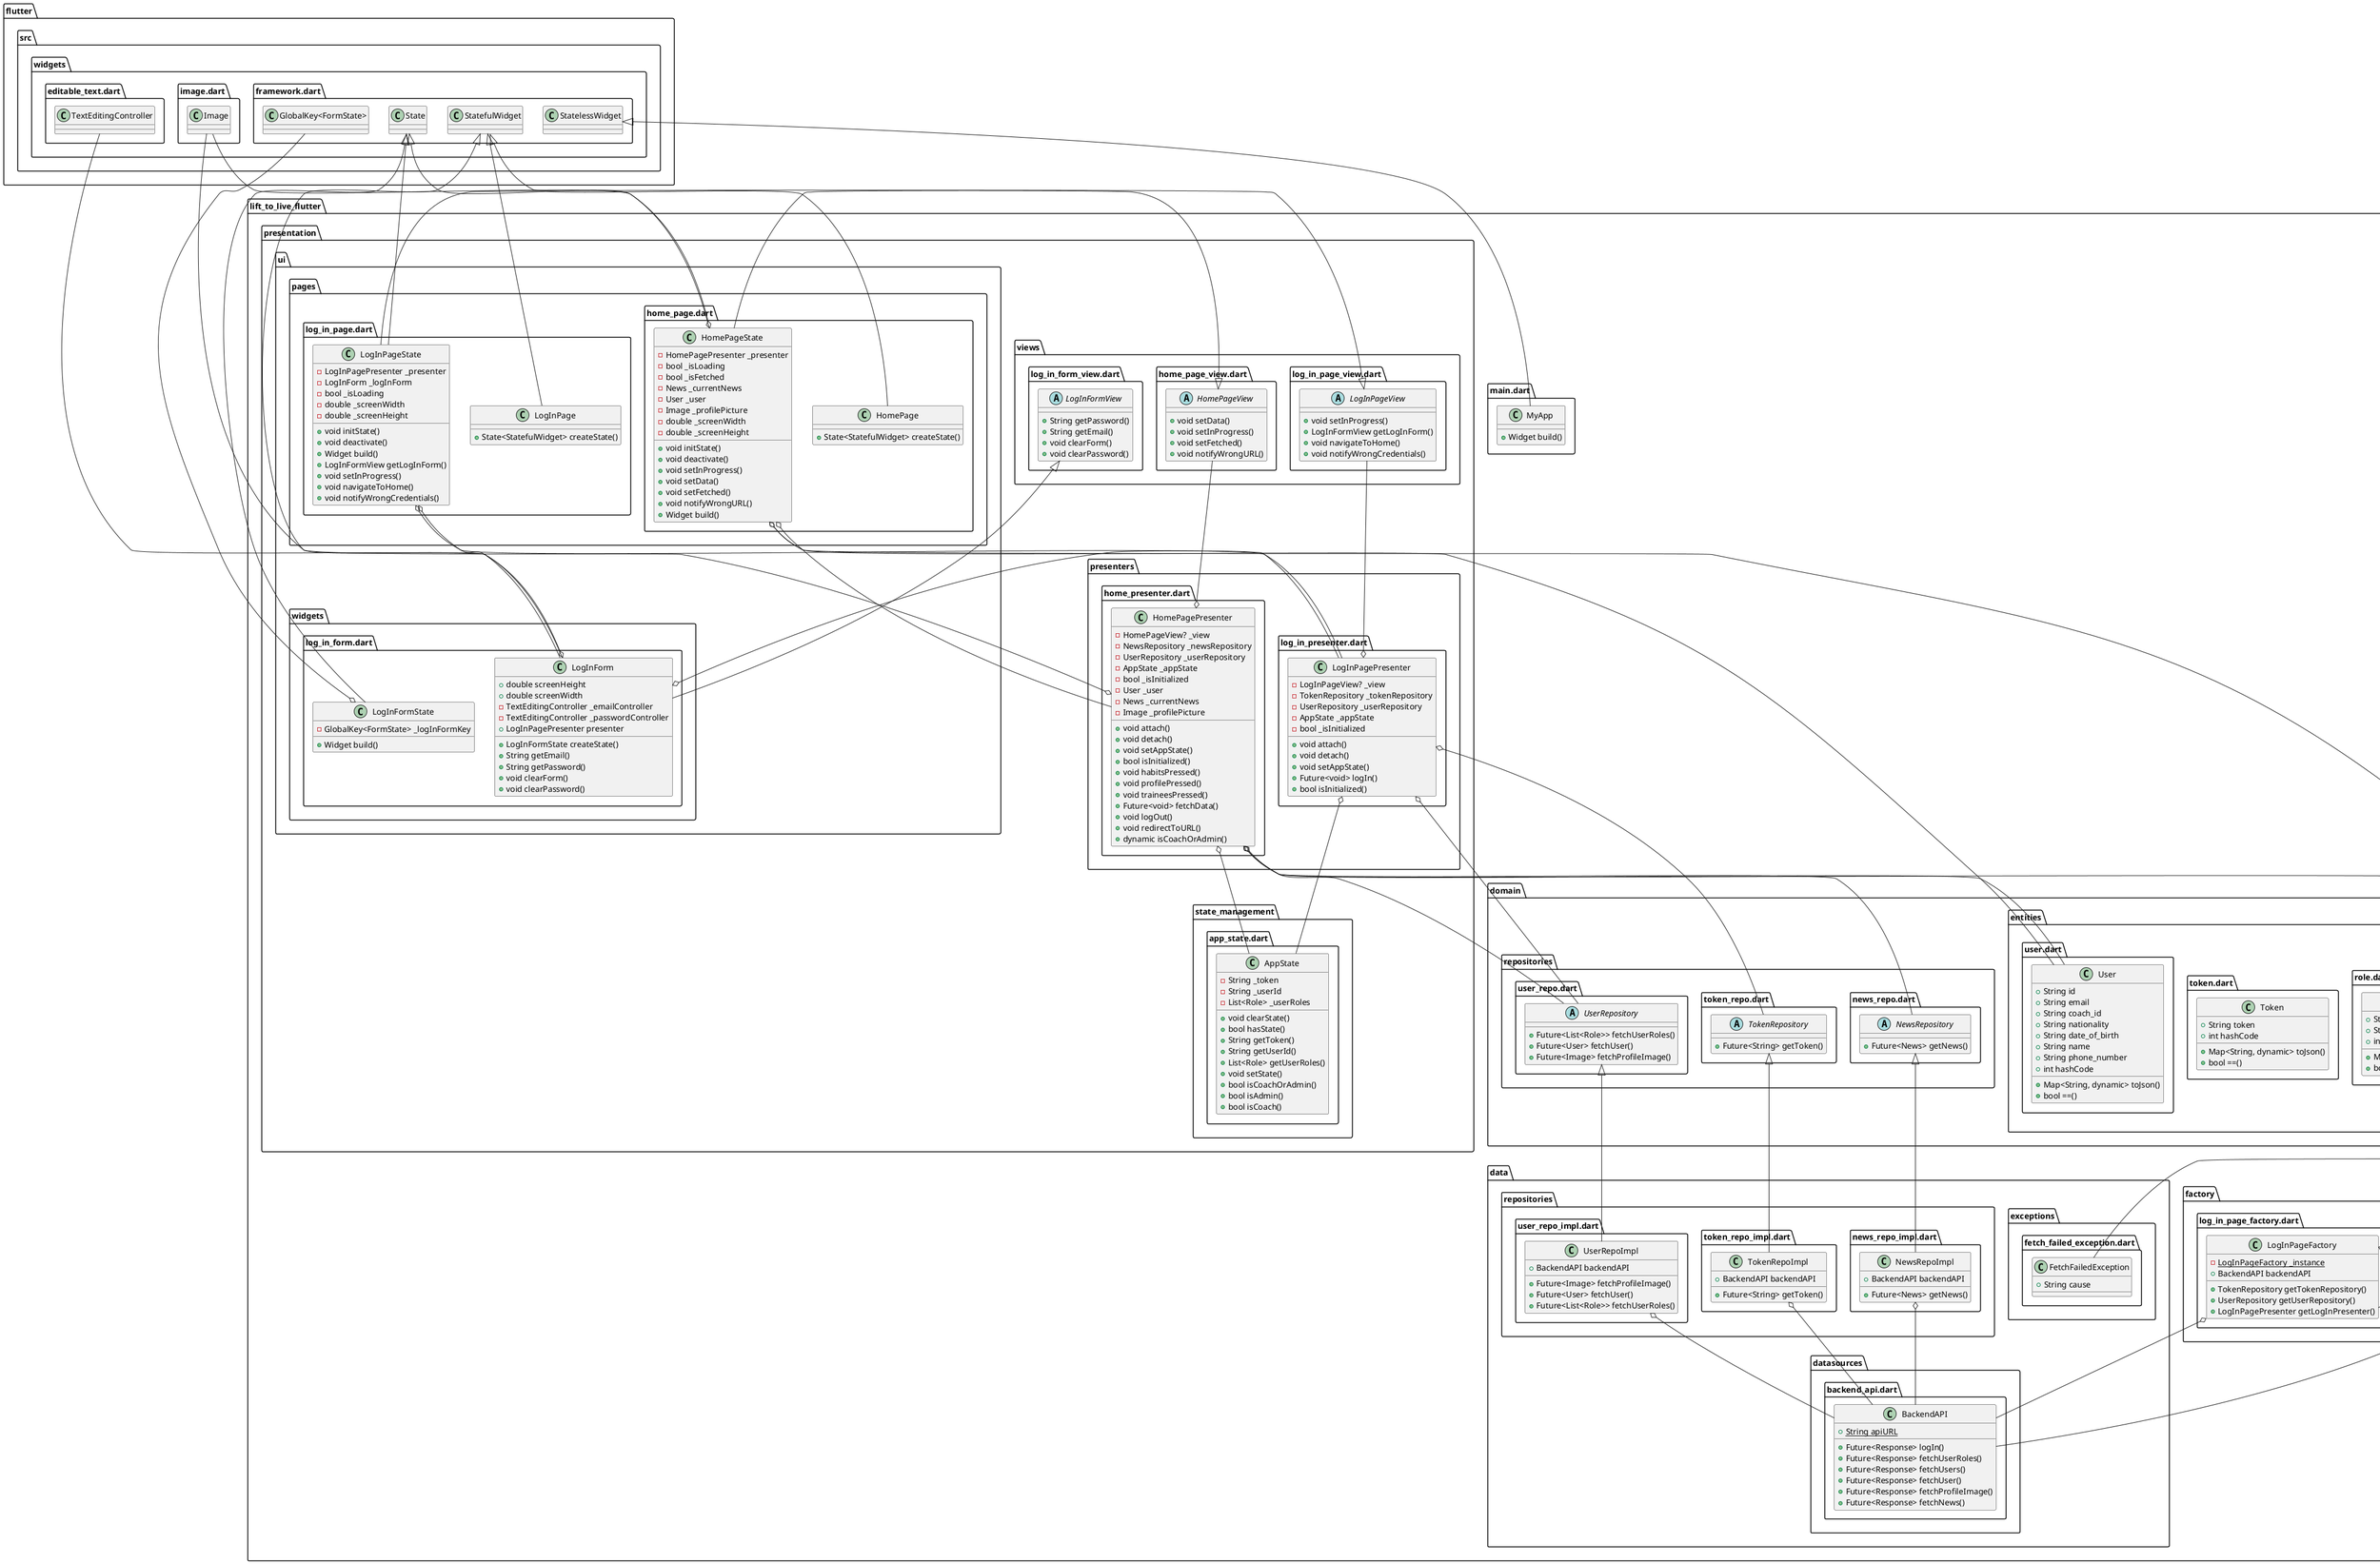 @startuml
set namespaceSeparator ::

class "lift_to_live_flutter::data::datasources::backend_api.dart::BackendAPI" {
  {static} +String apiURL
  +Future<Response> logIn()
  +Future<Response> fetchUserRoles()
  +Future<Response> fetchUsers()
  +Future<Response> fetchUser()
  +Future<Response> fetchProfileImage()
  +Future<Response> fetchNews()
}

class "lift_to_live_flutter::data::exceptions::fetch_failed_exception.dart::FetchFailedException" {
  +String cause
}

"dart::core::Exception" <|-- "lift_to_live_flutter::data::exceptions::fetch_failed_exception.dart::FetchFailedException"

class "lift_to_live_flutter::data::repositories::news_repo_impl.dart::NewsRepoImpl" {
  +BackendAPI backendAPI
  +Future<News> getNews()
}

"lift_to_live_flutter::data::repositories::news_repo_impl.dart::NewsRepoImpl" o-- "lift_to_live_flutter::data::datasources::backend_api.dart::BackendAPI"
"lift_to_live_flutter::domain::repositories::news_repo.dart::NewsRepository" <|-- "lift_to_live_flutter::data::repositories::news_repo_impl.dart::NewsRepoImpl"

class "lift_to_live_flutter::data::repositories::token_repo_impl.dart::TokenRepoImpl" {
  +BackendAPI backendAPI
  +Future<String> getToken()
}

"lift_to_live_flutter::data::repositories::token_repo_impl.dart::TokenRepoImpl" o-- "lift_to_live_flutter::data::datasources::backend_api.dart::BackendAPI"
"lift_to_live_flutter::domain::repositories::token_repo.dart::TokenRepository" <|-- "lift_to_live_flutter::data::repositories::token_repo_impl.dart::TokenRepoImpl"

class "lift_to_live_flutter::data::repositories::user_repo_impl.dart::UserRepoImpl" {
  +BackendAPI backendAPI
  +Future<Image> fetchProfileImage()
  +Future<User> fetchUser()
  +Future<List<Role>> fetchUserRoles()
}

"lift_to_live_flutter::data::repositories::user_repo_impl.dart::UserRepoImpl" o-- "lift_to_live_flutter::data::datasources::backend_api.dart::BackendAPI"
"lift_to_live_flutter::domain::repositories::user_repo.dart::UserRepository" <|-- "lift_to_live_flutter::data::repositories::user_repo_impl.dart::UserRepoImpl"

class "lift_to_live_flutter::domain::entities::article.dart::Article" {
  +String author
  +String title
  +String description
  +String url
  +String urlToImage
  +String content
  +int hashCode
  +Map<String, dynamic> toJson()
  +bool ==()
}

class "lift_to_live_flutter::domain::entities::habit.dart::Habit" {
  +int id
  +String date
  +String note
  +String userId
  +String coachId
  +bool isTemplate
  +List<HabitTask> habits
  +int hashCode
  +Map<String, dynamic> toJson()
  +Map<String, dynamic> toJsonNoID()
  +bool ==()
}

class "lift_to_live_flutter::domain::entities::habit_task.dart::HabitTask" {
  +String task
  +bool isCompleted
  +int hashCode
  +Map<String, dynamic> toJson()
  +bool ==()
}

class "lift_to_live_flutter::domain::entities::image.dart::MyImage" {
  +String userId
  +String type
  +String data
  +String date
  +int id
  +int hashCode
  +bool ==()
  +Map<String, dynamic> toJson()
  +String toString()
}

class "lift_to_live_flutter::domain::entities::news.dart::News" {
  +String status
  +int totalResults
  +List<Article> articles
  +int hashCode
  +Map<String, dynamic> toJson()
  +bool ==()
}

class "lift_to_live_flutter::domain::entities::role.dart::Role" {
  +String userId
  +String name
  +int hashCode
  +Map<String, dynamic> toJson()
  +bool ==()
}

class "lift_to_live_flutter::domain::entities::token.dart::Token" {
  +String token
  +int hashCode
  +Map<String, dynamic> toJson()
  +bool ==()
}

class "lift_to_live_flutter::domain::entities::user.dart::User" {
  +String id
  +String email
  +String coach_id
  +String nationality
  +String date_of_birth
  +String name
  +String phone_number
  +int hashCode
  +Map<String, dynamic> toJson()
  +bool ==()
}

abstract class "lift_to_live_flutter::domain::repositories::news_repo.dart::NewsRepository" {
  +Future<News> getNews()
}

abstract class "lift_to_live_flutter::domain::repositories::token_repo.dart::TokenRepository" {
  +Future<String> getToken()
}

abstract class "lift_to_live_flutter::domain::repositories::user_repo.dart::UserRepository" {
  +Future<List<Role>> fetchUserRoles()
  +Future<User> fetchUser()
  +Future<Image> fetchProfileImage()
}

class "lift_to_live_flutter::factory::home_page_factory.dart::HomePageFactory" {
  {static} -HomePageFactory _instance
  +BackendAPI backendAPI
  +NewsRepository getNewsRepository()
  +UserRepository getUserRepository()
  +HomePagePresenter getHomePresenter()
}

"lift_to_live_flutter::factory::home_page_factory.dart::HomePageFactory" o-- "lift_to_live_flutter::factory::home_page_factory.dart::HomePageFactory"
"lift_to_live_flutter::factory::home_page_factory.dart::HomePageFactory" o-- "lift_to_live_flutter::data::datasources::backend_api.dart::BackendAPI"

class "lift_to_live_flutter::factory::log_in_page_factory.dart::LogInPageFactory" {
  {static} -LogInPageFactory _instance
  +BackendAPI backendAPI
  +TokenRepository getTokenRepository()
  +UserRepository getUserRepository()
  +LogInPagePresenter getLogInPresenter()
}

"lift_to_live_flutter::factory::log_in_page_factory.dart::LogInPageFactory" o-- "lift_to_live_flutter::factory::log_in_page_factory.dart::LogInPageFactory"
"lift_to_live_flutter::factory::log_in_page_factory.dart::LogInPageFactory" o-- "lift_to_live_flutter::data::datasources::backend_api.dart::BackendAPI"

class "lift_to_live_flutter::helper.dart::Helper" {
  {static} +Color blueColor
  {static} +Color redColor
  {static} +DateFormat formatter
  {static} +String imageToBlob()
  {static} +void makeToast()
  {static} +void pushPageWithAnimation()
  {static} +void pushPage()
  {static} +void pushPageWithCallback()
  {static} +void replacePage()
}

"lift_to_live_flutter::helper.dart::Helper" o-- "dart::ui::Color"
"lift_to_live_flutter::helper.dart::Helper" o-- "intl::src::intl::date_format.dart::DateFormat"

class "lift_to_live_flutter::main.dart::MyApp" {
  +Widget build()
}

"flutter::src::widgets::framework.dart::StatelessWidget" <|-- "lift_to_live_flutter::main.dart::MyApp"

class "lift_to_live_flutter::presentation::presenters::home_presenter.dart::HomePagePresenter" {
  -HomePageView? _view
  -NewsRepository _newsRepository
  -UserRepository _userRepository
  -AppState _appState
  -bool _isInitialized
  -User _user
  -News _currentNews
  -Image _profilePicture
  +void attach()
  +void detach()
  +void setAppState()
  +bool isInitialized()
  +void habitsPressed()
  +void profilePressed()
  +void traineesPressed()
  +Future<void> fetchData()
  +void logOut()
  +void redirectToURL()
  +dynamic isCoachOrAdmin()
}

"lift_to_live_flutter::presentation::presenters::home_presenter.dart::HomePagePresenter" o-- "lift_to_live_flutter::presentation::views::home_page_view.dart::HomePageView"
"lift_to_live_flutter::presentation::presenters::home_presenter.dart::HomePagePresenter" o-- "lift_to_live_flutter::domain::repositories::news_repo.dart::NewsRepository"
"lift_to_live_flutter::presentation::presenters::home_presenter.dart::HomePagePresenter" o-- "lift_to_live_flutter::domain::repositories::user_repo.dart::UserRepository"
"lift_to_live_flutter::presentation::presenters::home_presenter.dart::HomePagePresenter" o-- "lift_to_live_flutter::presentation::state_management::app_state.dart::AppState"
"lift_to_live_flutter::presentation::presenters::home_presenter.dart::HomePagePresenter" o-- "lift_to_live_flutter::domain::entities::user.dart::User"
"lift_to_live_flutter::presentation::presenters::home_presenter.dart::HomePagePresenter" o-- "lift_to_live_flutter::domain::entities::news.dart::News"
"lift_to_live_flutter::presentation::presenters::home_presenter.dart::HomePagePresenter" o-- "flutter::src::widgets::image.dart::Image"

class "lift_to_live_flutter::presentation::presenters::log_in_presenter.dart::LogInPagePresenter" {
  -LogInPageView? _view
  -TokenRepository _tokenRepository
  -UserRepository _userRepository
  -AppState _appState
  -bool _isInitialized
  +void attach()
  +void detach()
  +void setAppState()
  +Future<void> logIn()
  +bool isInitialized()
}

"lift_to_live_flutter::presentation::presenters::log_in_presenter.dart::LogInPagePresenter" o-- "lift_to_live_flutter::presentation::views::log_in_page_view.dart::LogInPageView"
"lift_to_live_flutter::presentation::presenters::log_in_presenter.dart::LogInPagePresenter" o-- "lift_to_live_flutter::domain::repositories::token_repo.dart::TokenRepository"
"lift_to_live_flutter::presentation::presenters::log_in_presenter.dart::LogInPagePresenter" o-- "lift_to_live_flutter::domain::repositories::user_repo.dart::UserRepository"
"lift_to_live_flutter::presentation::presenters::log_in_presenter.dart::LogInPagePresenter" o-- "lift_to_live_flutter::presentation::state_management::app_state.dart::AppState"

class "lift_to_live_flutter::presentation::state_management::app_state.dart::AppState" {
  -String _token
  -String _userId
  -List<Role> _userRoles
  +void clearState()
  +bool hasState()
  +String getToken()
  +String getUserId()
  +List<Role> getUserRoles()
  +void setState()
  +bool isCoachOrAdmin()
  +bool isAdmin()
  +bool isCoach()
}

class "lift_to_live_flutter::presentation::ui::pages::home_page.dart::HomePage" {
  +State<StatefulWidget> createState()
}

"flutter::src::widgets::framework.dart::StatefulWidget" <|-- "lift_to_live_flutter::presentation::ui::pages::home_page.dart::HomePage"

class "lift_to_live_flutter::presentation::ui::pages::home_page.dart::HomePageState" {
  -HomePagePresenter _presenter
  -bool _isLoading
  -bool _isFetched
  -News _currentNews
  -User _user
  -Image _profilePicture
  -double _screenWidth
  -double _screenHeight
  +void initState()
  +void deactivate()
  +void setInProgress()
  +void setData()
  +void setFetched()
  +void notifyWrongURL()
  +Widget build()
}

"lift_to_live_flutter::presentation::ui::pages::home_page.dart::HomePageState" o-- "lift_to_live_flutter::presentation::presenters::home_presenter.dart::HomePagePresenter"
"lift_to_live_flutter::presentation::ui::pages::home_page.dart::HomePageState" o-- "lift_to_live_flutter::domain::entities::news.dart::News"
"lift_to_live_flutter::presentation::ui::pages::home_page.dart::HomePageState" o-- "lift_to_live_flutter::domain::entities::user.dart::User"
"lift_to_live_flutter::presentation::ui::pages::home_page.dart::HomePageState" o-- "flutter::src::widgets::image.dart::Image"
"flutter::src::widgets::framework.dart::State" <|-- "lift_to_live_flutter::presentation::ui::pages::home_page.dart::HomePageState"
"lift_to_live_flutter::presentation::views::home_page_view.dart::HomePageView" <|-- "lift_to_live_flutter::presentation::ui::pages::home_page.dart::HomePageState"

class "lift_to_live_flutter::presentation::ui::pages::log_in_page.dart::LogInPage" {
  +State<StatefulWidget> createState()
}

"flutter::src::widgets::framework.dart::StatefulWidget" <|-- "lift_to_live_flutter::presentation::ui::pages::log_in_page.dart::LogInPage"

class "lift_to_live_flutter::presentation::ui::pages::log_in_page.dart::LogInPageState" {
  -LogInPagePresenter _presenter
  -LogInForm _logInForm
  -bool _isLoading
  -double _screenWidth
  -double _screenHeight
  +void initState()
  +void deactivate()
  +Widget build()
  +LogInFormView getLogInForm()
  +void setInProgress()
  +void navigateToHome()
  +void notifyWrongCredentials()
}

"lift_to_live_flutter::presentation::ui::pages::log_in_page.dart::LogInPageState" o-- "lift_to_live_flutter::presentation::presenters::log_in_presenter.dart::LogInPagePresenter"
"lift_to_live_flutter::presentation::ui::pages::log_in_page.dart::LogInPageState" o-- "lift_to_live_flutter::presentation::ui::widgets::log_in_form.dart::LogInForm"
"flutter::src::widgets::framework.dart::State" <|-- "lift_to_live_flutter::presentation::ui::pages::log_in_page.dart::LogInPageState"
"lift_to_live_flutter::presentation::views::log_in_page_view.dart::LogInPageView" <|-- "lift_to_live_flutter::presentation::ui::pages::log_in_page.dart::LogInPageState"

class "lift_to_live_flutter::presentation::ui::widgets::log_in_form.dart::LogInForm" {
  +double screenHeight
  +double screenWidth
  -TextEditingController _emailController
  -TextEditingController _passwordController
  +LogInPagePresenter presenter
  +LogInFormState createState()
  +String getEmail()
  +String getPassword()
  +void clearForm()
  +void clearPassword()
}

"lift_to_live_flutter::presentation::ui::widgets::log_in_form.dart::LogInForm" o-- "flutter::src::widgets::editable_text.dart::TextEditingController"
"lift_to_live_flutter::presentation::ui::widgets::log_in_form.dart::LogInForm" o-- "lift_to_live_flutter::presentation::presenters::log_in_presenter.dart::LogInPagePresenter"
"flutter::src::widgets::framework.dart::StatefulWidget" <|-- "lift_to_live_flutter::presentation::ui::widgets::log_in_form.dart::LogInForm"
"lift_to_live_flutter::presentation::views::log_in_form_view.dart::LogInFormView" <|-- "lift_to_live_flutter::presentation::ui::widgets::log_in_form.dart::LogInForm"

class "lift_to_live_flutter::presentation::ui::widgets::log_in_form.dart::LogInFormState" {
  -GlobalKey<FormState> _logInFormKey
  +Widget build()
}

"lift_to_live_flutter::presentation::ui::widgets::log_in_form.dart::LogInFormState" o-- "flutter::src::widgets::framework.dart::GlobalKey<FormState>"
"flutter::src::widgets::framework.dart::State" <|-- "lift_to_live_flutter::presentation::ui::widgets::log_in_form.dart::LogInFormState"

abstract class "lift_to_live_flutter::presentation::views::home_page_view.dart::HomePageView" {
  +void setData()
  +void setInProgress()
  +void setFetched()
  +void notifyWrongURL()
}

abstract class "lift_to_live_flutter::presentation::views::log_in_form_view.dart::LogInFormView" {
  +String getPassword()
  +String getEmail()
  +void clearForm()
  +void clearPassword()
}

abstract class "lift_to_live_flutter::presentation::views::log_in_page_view.dart::LogInPageView" {
  +void setInProgress()
  +LogInFormView getLogInForm()
  +void navigateToHome()
  +void notifyWrongCredentials()
}


@enduml